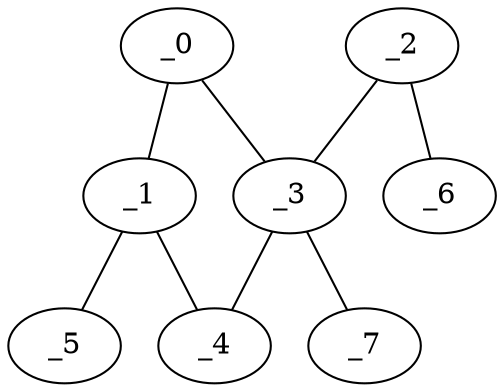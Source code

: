 graph WP1_0084 {
	_0	 [x="0.558681",
		y="2.68381"];
	_1	 [x=1,
		y="0.48"];
	_0 -- _1;
	_3	 [x="2.01",
		y="0.48"];
	_0 -- _3;
	_4	 [x="2.00893",
		y="2.20404"];
	_1 -- _4;
	_5	 [x="1.63259",
		y="0.771769"];
	_1 -- _5;
	_2	 [x="2.5",
		y=3];
	_2 -- _3;
	_6	 [x="0.418315",
		y="1.46665"];
	_2 -- _6;
	_3 -- _4;
	_7	 [x="2.92423",
		y="1.86393"];
	_3 -- _7;
}
